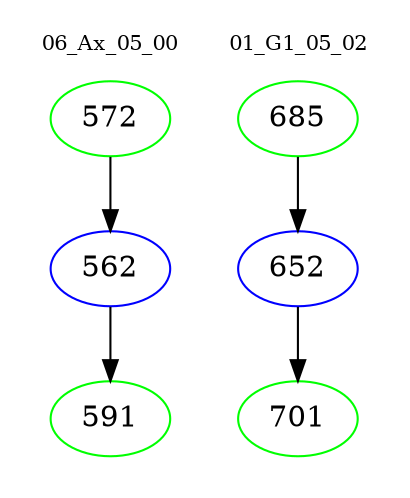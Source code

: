 digraph{
subgraph cluster_0 {
color = white
label = "06_Ax_05_00";
fontsize=10;
T0_572 [label="572", color="green"]
T0_572 -> T0_562 [color="black"]
T0_562 [label="562", color="blue"]
T0_562 -> T0_591 [color="black"]
T0_591 [label="591", color="green"]
}
subgraph cluster_1 {
color = white
label = "01_G1_05_02";
fontsize=10;
T1_685 [label="685", color="green"]
T1_685 -> T1_652 [color="black"]
T1_652 [label="652", color="blue"]
T1_652 -> T1_701 [color="black"]
T1_701 [label="701", color="green"]
}
}
